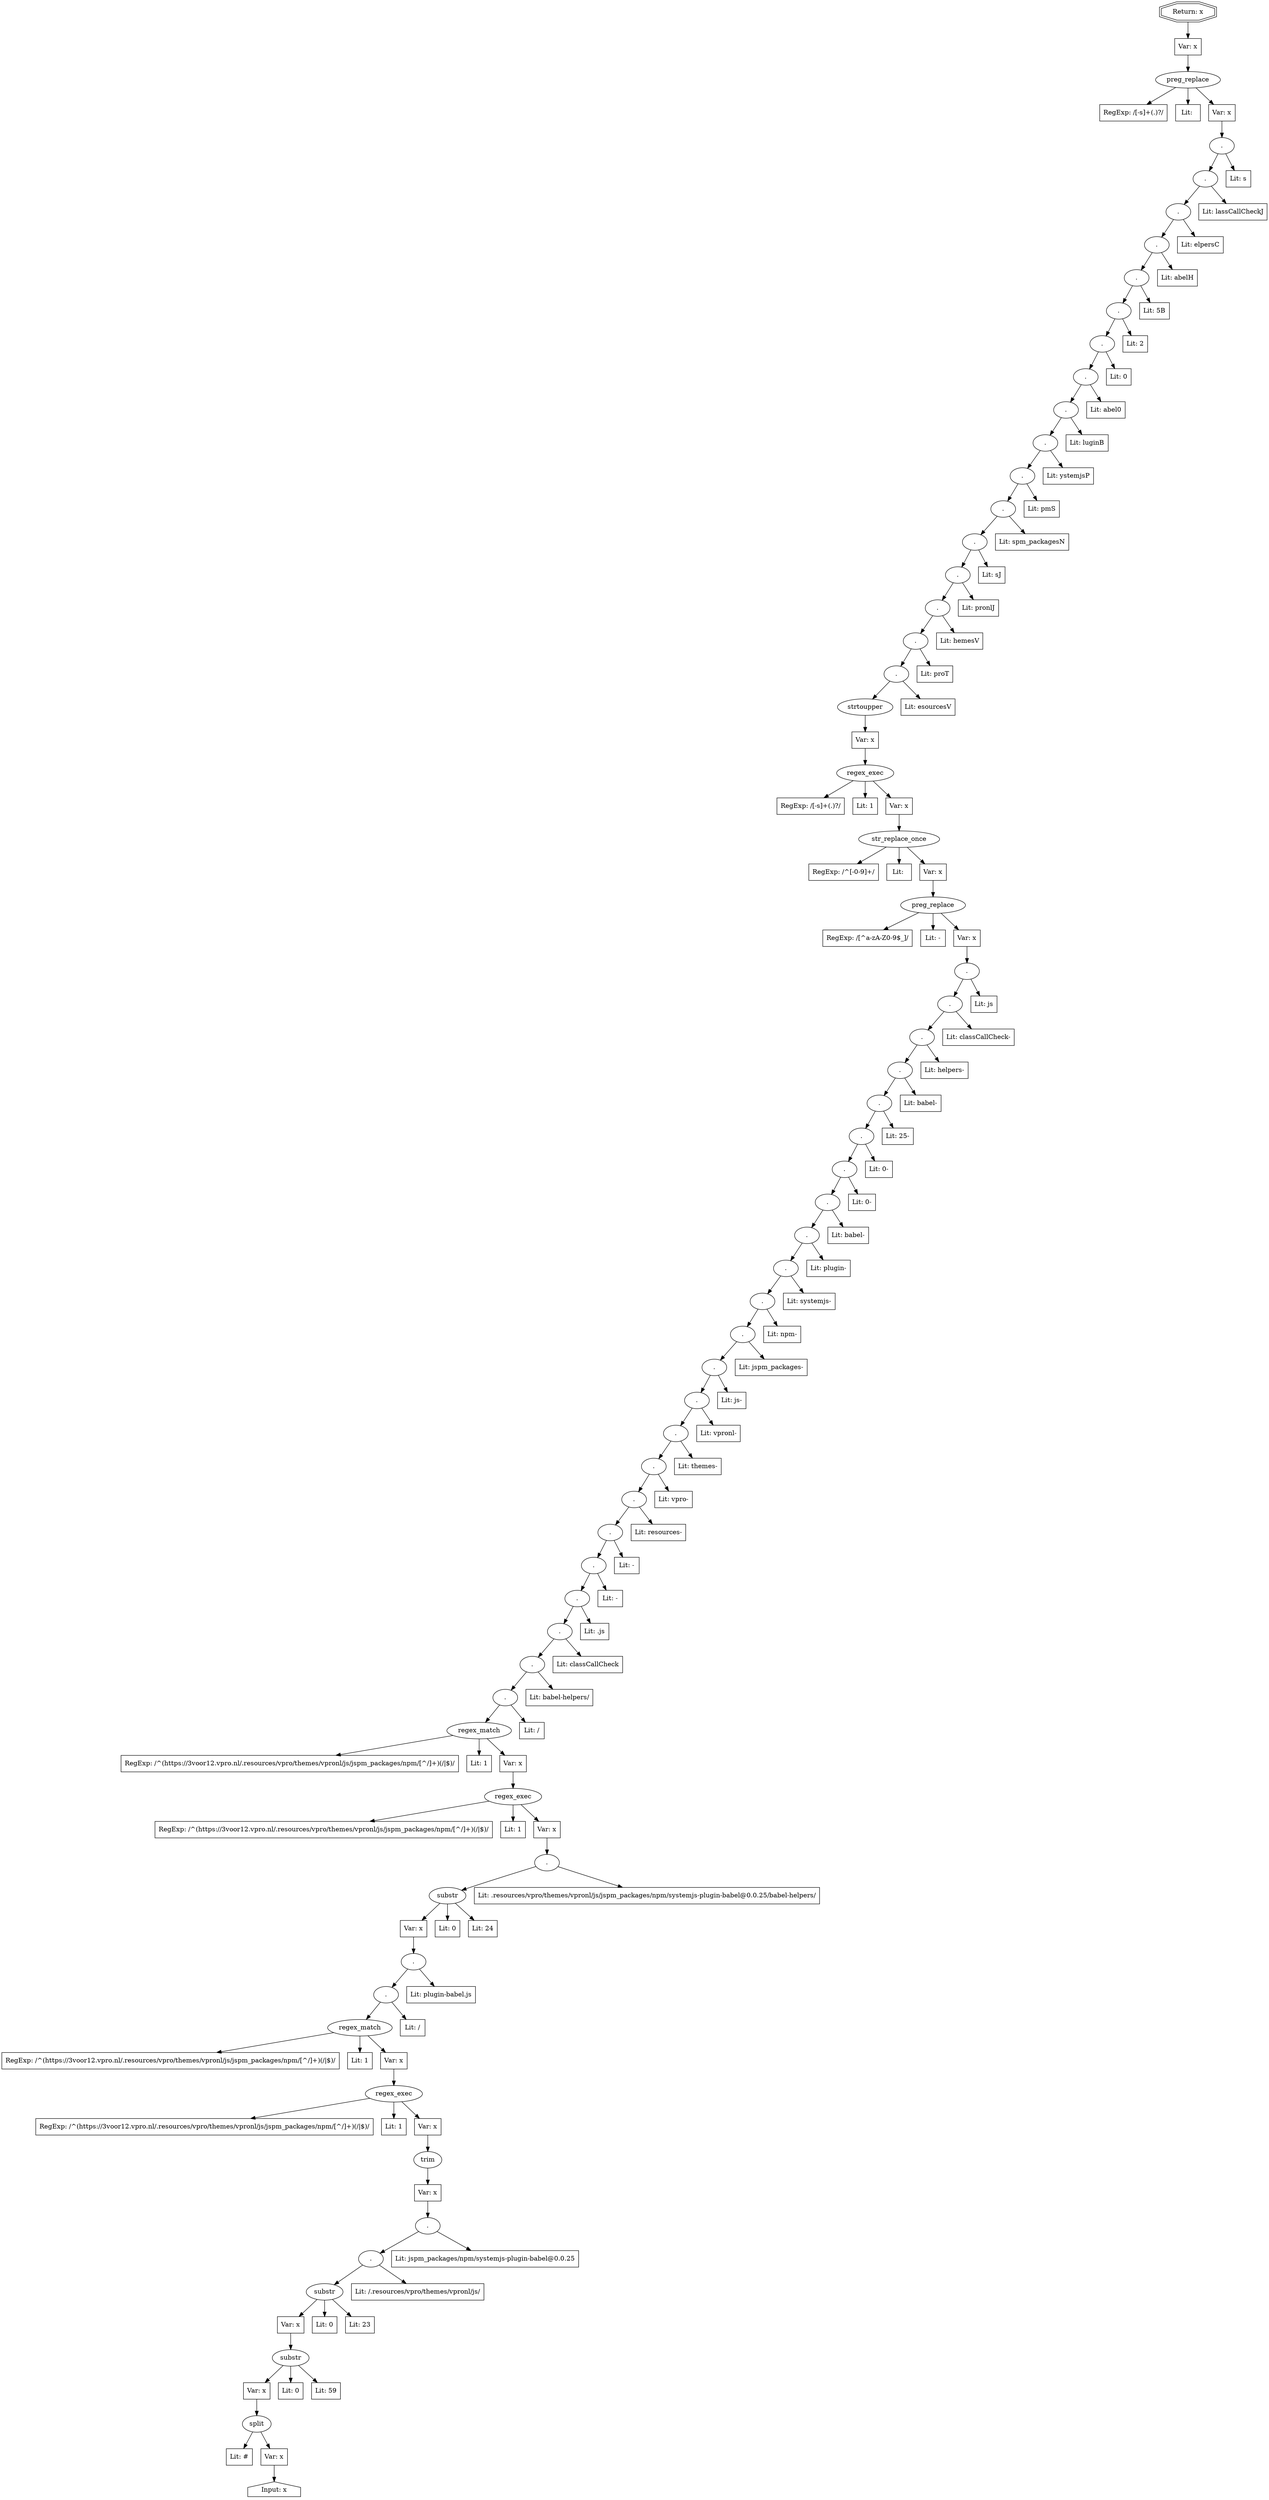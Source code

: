 // Finding: cc2f3f25-8de8-41a2-8516-d909592535c2
// Finding.url: https://3voor12.example59.com/artikelen/overzicht/2021/gearmaand/Muzikanten-over-hun-meest-dierbare-instrument.html#|taintfoxLog('bd548b5da82f4bcda036944ee4c81a3c')//
// Finding.parentloc: https://3voor12.example59.com/artikelen/overzicht/2021/gearmaand/Muzikanten-over-hun-meest-dierbare-instrument.html#|taintfoxLog('bd548b5da82f4bcda036944ee4c81a3c')//
// Finding.domain: 3voor12.example59.com
// Finding.base_domain: example59.com
// Finding.source: document.baseURI
// Finding.sink: eval
// Sanitizer.score: 27
// Sanitizer.name: i
// Sanitizer.location: https://3voor12.example59.com/.resources/vpro/themes/vpronl/js/jspm_packages/system.js line 4 > eval - i:1:654002
// Finding.begin: 483
// Finding.end: 484
// Finding.original_uuid: b4378673-0890-4903-916e-da4865bf5415
// Finding.TwentyFiveMillionFlowsId: 1369830437
// Finding.script: https://3voor12.example59.com/.resources/vpro/themes/vpronl/js/jspm_packages/system.js
// Finding.line: 4
// Exploit.uuid: bd548b5d-a82f-4bcd-a036-944ee4c81a3c
// Exploit.success: false
// Exploit.status: validated
// Exploit.method: C
// Exploit.type: js
// Exploit.token: ExpressionStatement
// Exploit.content: undefined
// Exploit.quote_type: None
// Exploit.tag: None
// Exploit.break_out: |
// Exploit.break_in: //
// Exploit.payload: |taintfoxLog(1)//
// Exploit.begin_taint_url: 0
// Exploit.end_taint_url: 23
// Exploit.replace_begin_url: 109
// Exploit.replace_end_url: 109
// Exploit.replace_begin_param: 804
// Exploit.replace_end_param: 804
// Issues.LargestEncodeAttrStringChain: 0
// Issues.LargestTextFragmentEncodeChainLength: 0
// Issues.HasApproximation: true
// Issues.HasMissingImplementation: false
// Issues.HasInfiniteRegexWithFunctionReplacer: true
// Issues.MergedSplitAndJoins: false
// Issues.HasUrlInRhsOfReplace: false
// Issues.HasUrlInLhsOfReplace: false
// Issues.HasCookieValueInLhsOfreplace: false
// Issues.HasCookieValueInRhsOfreplace: false
// Issues.HasCookieValueInMatchPattern: false
// Issues.HasCookieValueInExecPattern: false
// Issues.RemovedLRConcats: true
// Issues.RemovedReplaceArtifacts: false
// Issues.HasUrlInMatchPattern: false
// Issues.HasUrlInExecPattern: false
// Issues.RemovedNOPreplaces: false
// Issues.Known_sanitizer: false
// DepGraph.hash: -682729221
// DepGraph.sanitizer_hash: 1614762491
// Removed LR concats 
// Removed LR concats 
// Removed LR concats 
// Removed LR concats 
// Non Finite Regex with function on rhs:  replace([-\s]+(.)?/g: 1, s: 0, u: 0, m: 0, i: 0 [escapes( : 1, -: 1), function_rhs: true], 'function(a,b){return b?b.toUpperCase():""}') - Left hand side has to be a range 
// Approximated Implementation for:  replace([-\s]+(.)?/g: 1, s: 0, u: 0, m: 0, i: 0 [escapes( : 1, -: 1), function_rhs: true], 'function(a,b){return b?b.toUpperCase():""}') - Left hand side has to be a range 
digraph cfg {
n0 [shape=house, label="Input: x"];
n1 [shape=ellipse, label="split"];
n2 [shape=box, label="Lit: #"];
n3 [shape=box, label="Var: x"];
n4 [shape=ellipse, label="substr"];
n5 [shape=box, label="Var: x"];
n6 [shape=box, label="Lit: 0"];
n7 [shape=box, label="Lit: 59"];
n8 [shape=ellipse, label="substr"];
n9 [shape=box, label="Var: x"];
n10 [shape=box, label="Lit: 0"];
n11 [shape=box, label="Lit: 23"];
n12 [shape=ellipse, label="."];
n13 [shape=box, label="Lit: /.resources/vpro/themes/vpronl/js/"];
n14 [shape=ellipse, label="."];
n15 [shape=box, label="Lit: jspm_packages/npm/systemjs-plugin-babel@0.0.25"];
n16 [shape=ellipse, label="trim"];
n17 [shape=box, label="Var: x"];
n18 [shape=ellipse, label="regex_exec"];
n19 [shape=box, label="RegExp: /^(https:\/\/3voor12\.vpro\.nl\/\.resources\/vpro\/themes\/vpronl\/js\/jspm_packages\/npm\/[^\/]+)(\/|$)/"];
n20 [shape=box, label="Lit: 1"];
n21 [shape=box, label="Var: x"];
n22 [shape=ellipse, label="regex_match"];
n23 [shape=box, label="RegExp: /^(https:\/\/3voor12\.vpro\.nl\/\.resources\/vpro\/themes\/vpronl\/js\/jspm_packages\/npm\/[^\/]+)(\/|$)/"];
n24 [shape=box, label="Lit: 1"];
n25 [shape=box, label="Var: x"];
n26 [shape=ellipse, label="."];
n27 [shape=box, label="Lit: /"];
n28 [shape=ellipse, label="."];
n29 [shape=box, label="Lit: plugin-babel.js"];
n30 [shape=ellipse, label="substr"];
n31 [shape=box, label="Var: x"];
n32 [shape=box, label="Lit: 0"];
n33 [shape=box, label="Lit: 24"];
n34 [shape=ellipse, label="."];
n35 [shape=box, label="Lit: .resources/vpro/themes/vpronl/js/jspm_packages/npm/systemjs-plugin-babel@0.0.25/babel-helpers/"];
n36 [shape=ellipse, label="regex_exec"];
n37 [shape=box, label="RegExp: /^(https:\/\/3voor12\.vpro\.nl\/\.resources\/vpro\/themes\/vpronl\/js\/jspm_packages\/npm\/[^\/]+)(\/|$)/"];
n38 [shape=box, label="Lit: 1"];
n39 [shape=box, label="Var: x"];
n40 [shape=ellipse, label="regex_match"];
n41 [shape=box, label="RegExp: /^(https:\/\/3voor12\.vpro\.nl\/\.resources\/vpro\/themes\/vpronl\/js\/jspm_packages\/npm\/[^\/]+)(\/|$)/"];
n42 [shape=box, label="Lit: 1"];
n43 [shape=box, label="Var: x"];
n44 [shape=ellipse, label="."];
n45 [shape=box, label="Lit: /"];
n46 [shape=ellipse, label="."];
n47 [shape=box, label="Lit: babel-helpers/"];
n48 [shape=ellipse, label="."];
n49 [shape=box, label="Lit: classCallCheck"];
n50 [shape=ellipse, label="."];
n51 [shape=box, label="Lit: .js"];
n52 [shape=ellipse, label="."];
n53 [shape=box, label="Lit: -"];
n54 [shape=ellipse, label="."];
n55 [shape=box, label="Lit: -"];
n56 [shape=ellipse, label="."];
n57 [shape=box, label="Lit: resources-"];
n58 [shape=ellipse, label="."];
n59 [shape=box, label="Lit: vpro-"];
n60 [shape=ellipse, label="."];
n61 [shape=box, label="Lit: themes-"];
n62 [shape=ellipse, label="."];
n63 [shape=box, label="Lit: vpronl-"];
n64 [shape=ellipse, label="."];
n65 [shape=box, label="Lit: js-"];
n66 [shape=ellipse, label="."];
n67 [shape=box, label="Lit: jspm_packages-"];
n68 [shape=ellipse, label="."];
n69 [shape=box, label="Lit: npm-"];
n70 [shape=ellipse, label="."];
n71 [shape=box, label="Lit: systemjs-"];
n72 [shape=ellipse, label="."];
n73 [shape=box, label="Lit: plugin-"];
n74 [shape=ellipse, label="."];
n75 [shape=box, label="Lit: babel-"];
n76 [shape=ellipse, label="."];
n77 [shape=box, label="Lit: 0-"];
n78 [shape=ellipse, label="."];
n79 [shape=box, label="Lit: 0-"];
n80 [shape=ellipse, label="."];
n81 [shape=box, label="Lit: 25-"];
n82 [shape=ellipse, label="."];
n83 [shape=box, label="Lit: babel-"];
n84 [shape=ellipse, label="."];
n85 [shape=box, label="Lit: helpers-"];
n86 [shape=ellipse, label="."];
n87 [shape=box, label="Lit: classCallCheck-"];
n88 [shape=ellipse, label="."];
n89 [shape=box, label="Lit: js"];
n90 [shape=ellipse, label="preg_replace"];
n91 [shape=box, label="RegExp: /[^a-zA-Z0-9$_]/"];
n92 [shape=box, label="Lit: -"];
n93 [shape=box, label="Var: x"];
n94 [shape=ellipse, label="str_replace_once"];
n95 [shape=box, label="RegExp: /^[-0-9]+/"];
n96 [shape=box, label="Lit: "];
n97 [shape=box, label="Var: x"];
n98 [shape=ellipse, label="regex_exec"];
n99 [shape=box, label="RegExp: /[-\s]+(.)?/"];
n100 [shape=box, label="Lit: 1"];
n101 [shape=box, label="Var: x"];
n102 [shape=ellipse, label="strtoupper"];
n103 [shape=box, label="Var: x"];
n104 [shape=ellipse, label="."];
n105 [shape=box, label="Lit: esourcesV"];
n106 [shape=ellipse, label="."];
n107 [shape=box, label="Lit: proT"];
n108 [shape=ellipse, label="."];
n109 [shape=box, label="Lit: hemesV"];
n110 [shape=ellipse, label="."];
n111 [shape=box, label="Lit: pronlJ"];
n112 [shape=ellipse, label="."];
n113 [shape=box, label="Lit: sJ"];
n114 [shape=ellipse, label="."];
n115 [shape=box, label="Lit: spm_packagesN"];
n116 [shape=ellipse, label="."];
n117 [shape=box, label="Lit: pmS"];
n118 [shape=ellipse, label="."];
n119 [shape=box, label="Lit: ystemjsP"];
n120 [shape=ellipse, label="."];
n121 [shape=box, label="Lit: luginB"];
n122 [shape=ellipse, label="."];
n123 [shape=box, label="Lit: abel0"];
n124 [shape=ellipse, label="."];
n125 [shape=box, label="Lit: 0"];
n126 [shape=ellipse, label="."];
n127 [shape=box, label="Lit: 2"];
n128 [shape=ellipse, label="."];
n129 [shape=box, label="Lit: 5B"];
n130 [shape=ellipse, label="."];
n131 [shape=box, label="Lit: abelH"];
n132 [shape=ellipse, label="."];
n133 [shape=box, label="Lit: elpersC"];
n134 [shape=ellipse, label="."];
n135 [shape=box, label="Lit: lassCallCheckJ"];
n136 [shape=ellipse, label="."];
n137 [shape=box, label="Lit: s"];
n138 [shape=ellipse, label="preg_replace"];
n139 [shape=box, label="RegExp: /[-\s]+(.)?/"];
n140 [shape=box, label="Lit: "];
n141 [shape=box, label="Var: x"];
n142 [shape=box, label="Var: x"];
n143 [shape=doubleoctagon, label="Return: x"];
n3 -> n0;
n1 -> n2;
n1 -> n3;
n5 -> n1;
n4 -> n5;
n4 -> n6;
n4 -> n7;
n9 -> n4;
n8 -> n9;
n8 -> n10;
n8 -> n11;
n12 -> n8;
n12 -> n13;
n14 -> n12;
n14 -> n15;
n17 -> n14;
n16 -> n17;
n21 -> n16;
n18 -> n19;
n18 -> n20;
n18 -> n21;
n25 -> n18;
n22 -> n23;
n22 -> n24;
n22 -> n25;
n26 -> n22;
n26 -> n27;
n28 -> n26;
n28 -> n29;
n31 -> n28;
n30 -> n31;
n30 -> n32;
n30 -> n33;
n34 -> n30;
n34 -> n35;
n39 -> n34;
n36 -> n37;
n36 -> n38;
n36 -> n39;
n43 -> n36;
n40 -> n41;
n40 -> n42;
n40 -> n43;
n44 -> n40;
n44 -> n45;
n46 -> n44;
n46 -> n47;
n48 -> n46;
n48 -> n49;
n50 -> n48;
n50 -> n51;
n52 -> n50;
n52 -> n53;
n54 -> n52;
n54 -> n55;
n56 -> n54;
n56 -> n57;
n58 -> n56;
n58 -> n59;
n60 -> n58;
n60 -> n61;
n62 -> n60;
n62 -> n63;
n64 -> n62;
n64 -> n65;
n66 -> n64;
n66 -> n67;
n68 -> n66;
n68 -> n69;
n70 -> n68;
n70 -> n71;
n72 -> n70;
n72 -> n73;
n74 -> n72;
n74 -> n75;
n76 -> n74;
n76 -> n77;
n78 -> n76;
n78 -> n79;
n80 -> n78;
n80 -> n81;
n82 -> n80;
n82 -> n83;
n84 -> n82;
n84 -> n85;
n86 -> n84;
n86 -> n87;
n88 -> n86;
n88 -> n89;
n93 -> n88;
n90 -> n91;
n90 -> n92;
n90 -> n93;
n97 -> n90;
n94 -> n95;
n94 -> n96;
n94 -> n97;
n101 -> n94;
n98 -> n99;
n98 -> n100;
n98 -> n101;
n103 -> n98;
n102 -> n103;
n104 -> n102;
n104 -> n105;
n106 -> n104;
n106 -> n107;
n108 -> n106;
n108 -> n109;
n110 -> n108;
n110 -> n111;
n112 -> n110;
n112 -> n113;
n114 -> n112;
n114 -> n115;
n116 -> n114;
n116 -> n117;
n118 -> n116;
n118 -> n119;
n120 -> n118;
n120 -> n121;
n122 -> n120;
n122 -> n123;
n124 -> n122;
n124 -> n125;
n126 -> n124;
n126 -> n127;
n128 -> n126;
n128 -> n129;
n130 -> n128;
n130 -> n131;
n132 -> n130;
n132 -> n133;
n134 -> n132;
n134 -> n135;
n136 -> n134;
n136 -> n137;
n141 -> n136;
n138 -> n139;
n138 -> n140;
n138 -> n141;
n142 -> n138;
n143 -> n142;
}